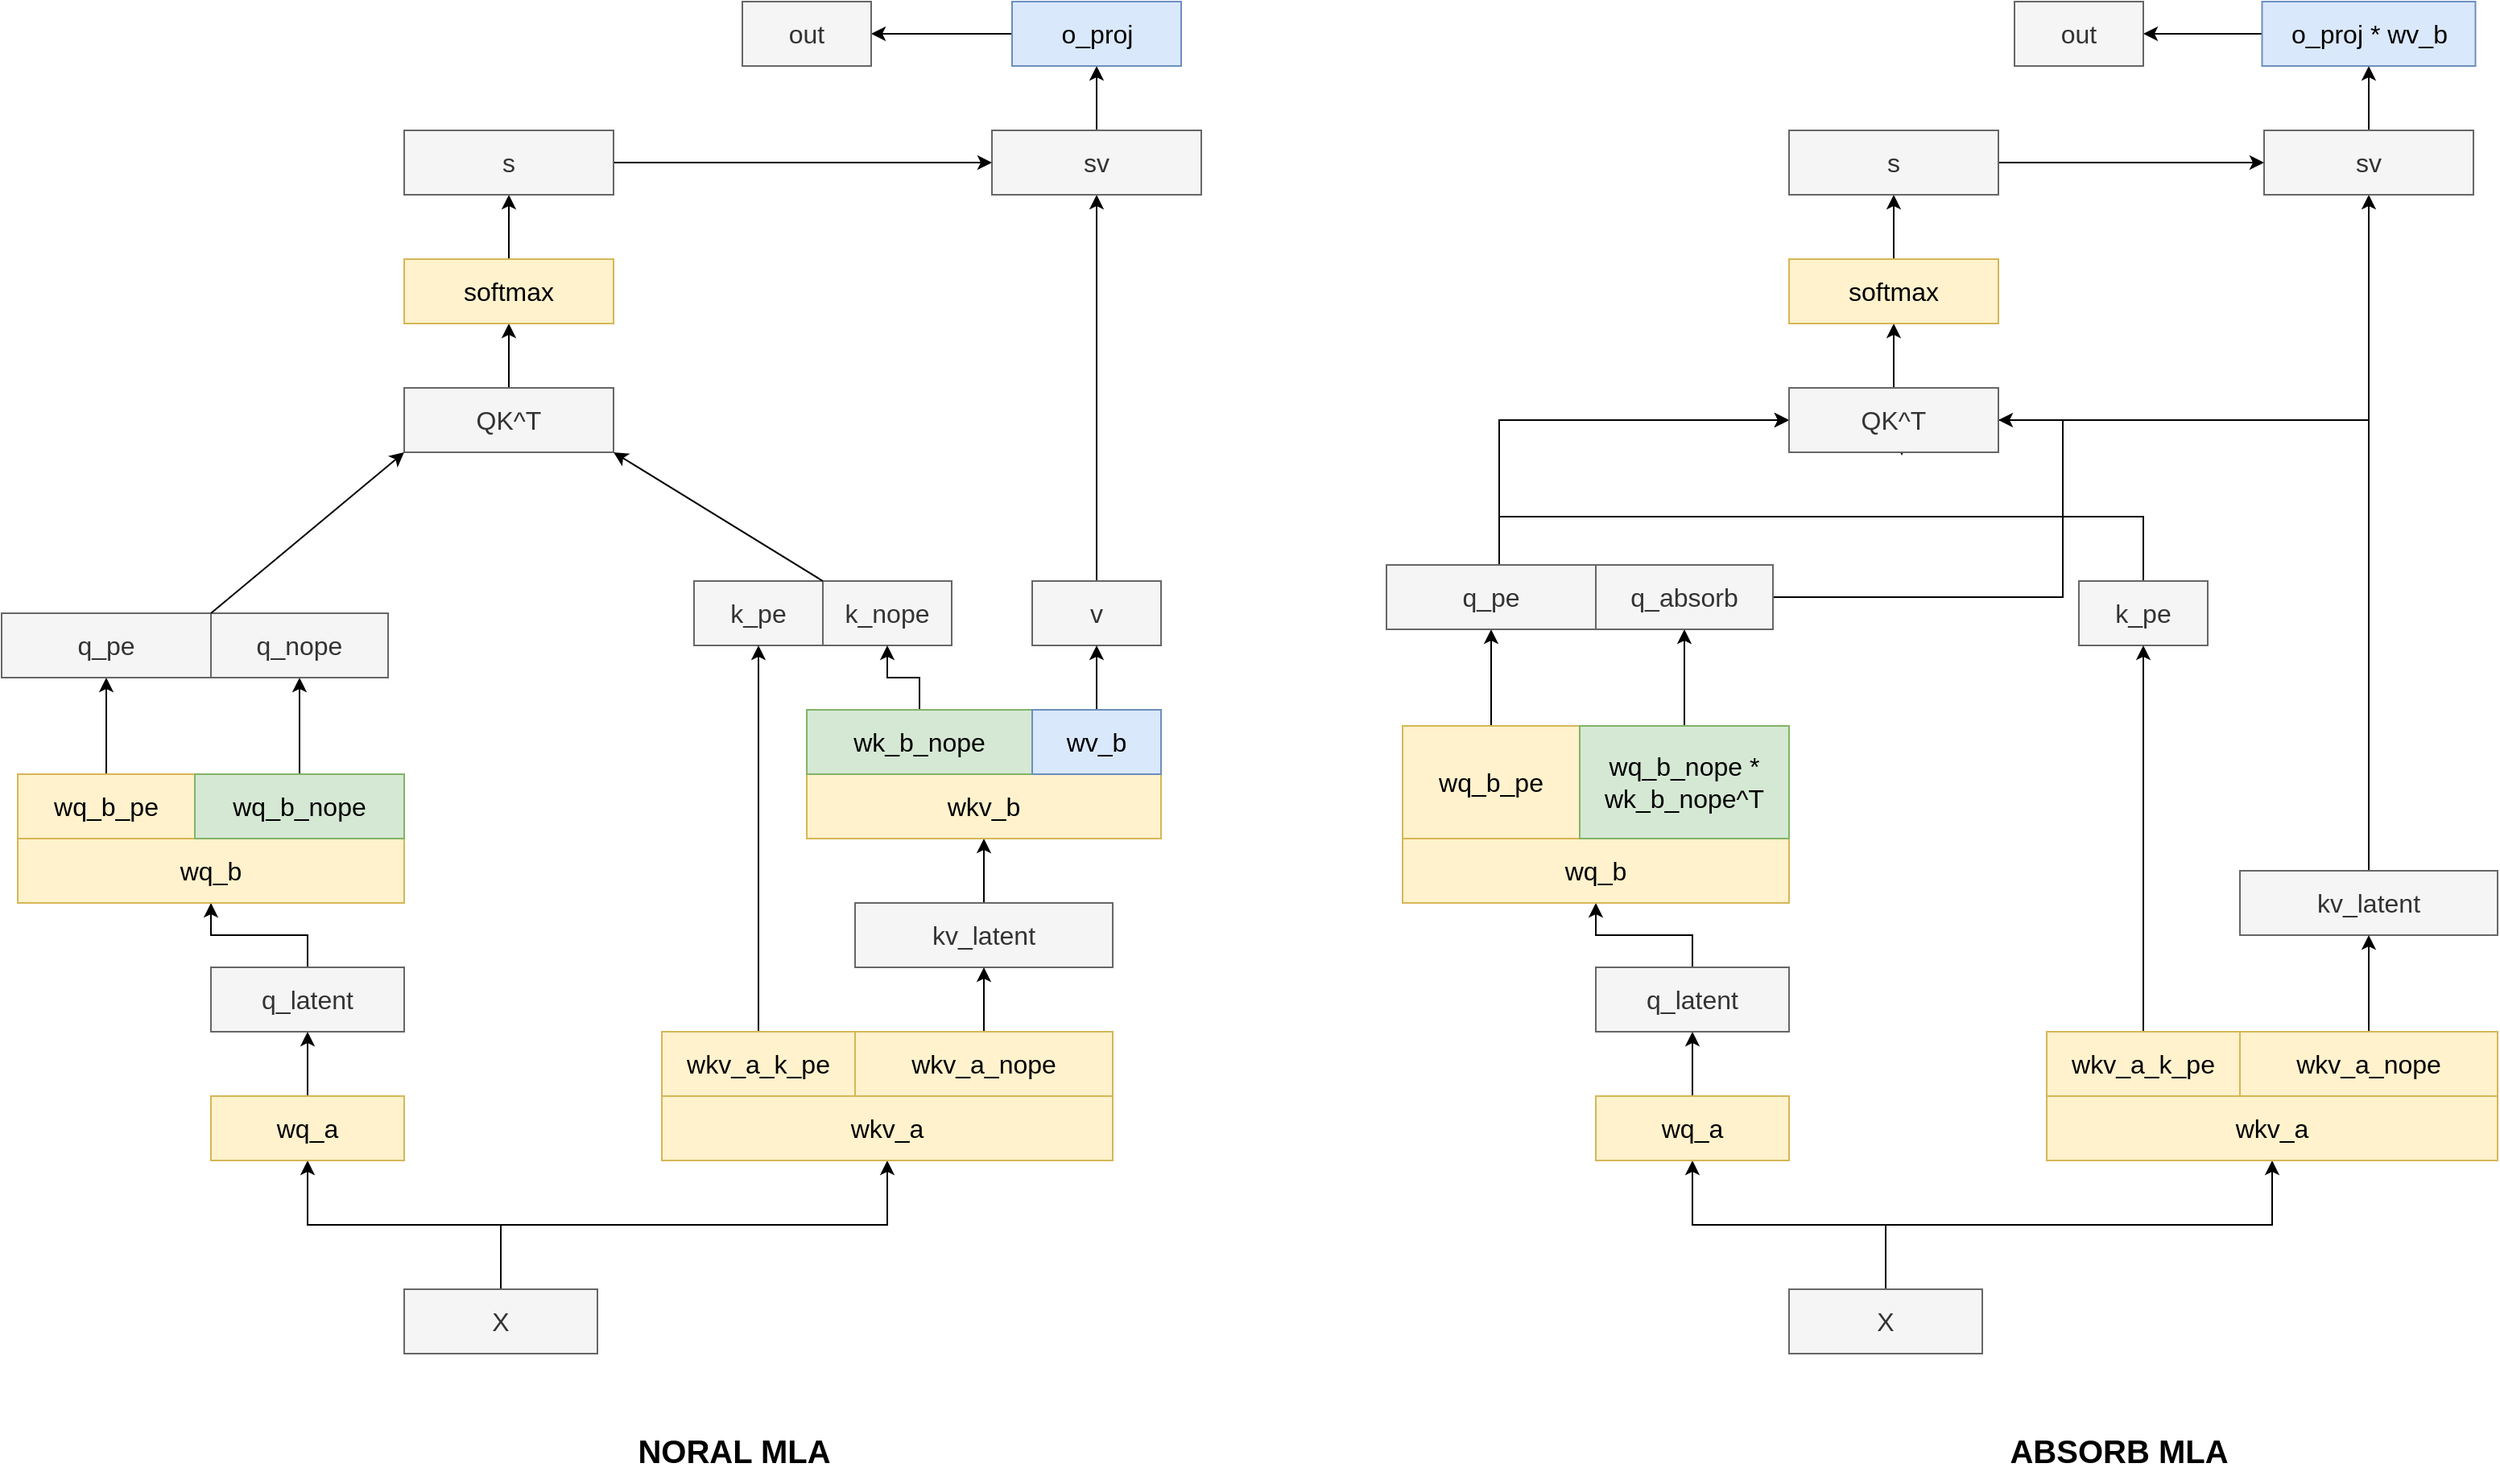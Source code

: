 <mxfile version="26.2.15">
  <diagram name="Page-1" id="0M7leFQxBiiZswC2yUTQ">
    <mxGraphModel dx="2015" dy="1885" grid="1" gridSize="10" guides="1" tooltips="1" connect="1" arrows="1" fold="1" page="1" pageScale="1" pageWidth="827" pageHeight="1169" math="0" shadow="0">
      <root>
        <mxCell id="0" />
        <mxCell id="1" parent="0" />
        <mxCell id="3JkxL0K7Ac9c0lKrh_Uw-20" style="edgeStyle=orthogonalEdgeStyle;rounded=0;orthogonalLoop=1;jettySize=auto;html=1;entryX=0.5;entryY=1;entryDx=0;entryDy=0;" edge="1" parent="1" source="3JkxL0K7Ac9c0lKrh_Uw-1" target="3JkxL0K7Ac9c0lKrh_Uw-2">
          <mxGeometry relative="1" as="geometry" />
        </mxCell>
        <mxCell id="3JkxL0K7Ac9c0lKrh_Uw-21" style="edgeStyle=orthogonalEdgeStyle;rounded=0;orthogonalLoop=1;jettySize=auto;html=1;entryX=0.5;entryY=1;entryDx=0;entryDy=0;" edge="1" parent="1" source="3JkxL0K7Ac9c0lKrh_Uw-1" target="3JkxL0K7Ac9c0lKrh_Uw-4">
          <mxGeometry relative="1" as="geometry">
            <Array as="points">
              <mxPoint x="260" y="600" />
              <mxPoint x="500" y="600" />
            </Array>
          </mxGeometry>
        </mxCell>
        <mxCell id="3JkxL0K7Ac9c0lKrh_Uw-1" value="&lt;font style=&quot;font-size: 16px;&quot;&gt;X&lt;/font&gt;" style="rounded=0;whiteSpace=wrap;html=1;fillColor=#f5f5f5;fontColor=#333333;strokeColor=#666666;" vertex="1" parent="1">
          <mxGeometry x="200" y="640" width="120" height="40" as="geometry" />
        </mxCell>
        <mxCell id="3JkxL0K7Ac9c0lKrh_Uw-19" style="edgeStyle=orthogonalEdgeStyle;rounded=0;orthogonalLoop=1;jettySize=auto;html=1;entryX=0.5;entryY=1;entryDx=0;entryDy=0;" edge="1" parent="1" source="3JkxL0K7Ac9c0lKrh_Uw-2" target="3JkxL0K7Ac9c0lKrh_Uw-3">
          <mxGeometry relative="1" as="geometry" />
        </mxCell>
        <mxCell id="3JkxL0K7Ac9c0lKrh_Uw-2" value="&lt;span style=&quot;font-size: 16px;&quot;&gt;wq_a&lt;/span&gt;" style="rounded=0;whiteSpace=wrap;html=1;fillColor=#fff2cc;strokeColor=#d6b656;" vertex="1" parent="1">
          <mxGeometry x="80" y="520" width="120" height="40" as="geometry" />
        </mxCell>
        <mxCell id="3JkxL0K7Ac9c0lKrh_Uw-18" style="edgeStyle=orthogonalEdgeStyle;rounded=0;orthogonalLoop=1;jettySize=auto;html=1;entryX=0.5;entryY=1;entryDx=0;entryDy=0;" edge="1" parent="1" source="3JkxL0K7Ac9c0lKrh_Uw-3" target="3JkxL0K7Ac9c0lKrh_Uw-10">
          <mxGeometry relative="1" as="geometry" />
        </mxCell>
        <mxCell id="3JkxL0K7Ac9c0lKrh_Uw-3" value="&lt;font style=&quot;font-size: 16px;&quot;&gt;q_latent&lt;/font&gt;" style="rounded=0;whiteSpace=wrap;html=1;fillColor=#f5f5f5;fontColor=#333333;strokeColor=#666666;" vertex="1" parent="1">
          <mxGeometry x="80" y="440" width="120" height="40" as="geometry" />
        </mxCell>
        <mxCell id="3JkxL0K7Ac9c0lKrh_Uw-4" value="&lt;span style=&quot;font-size: 16px;&quot;&gt;wkv_a&lt;/span&gt;" style="rounded=0;whiteSpace=wrap;html=1;fillColor=#fff2cc;strokeColor=#d6b656;" vertex="1" parent="1">
          <mxGeometry x="360" y="520" width="280" height="40" as="geometry" />
        </mxCell>
        <mxCell id="3JkxL0K7Ac9c0lKrh_Uw-7" value="&lt;font style=&quot;font-size: 16px;&quot;&gt;k_pe&lt;/font&gt;" style="rounded=0;whiteSpace=wrap;html=1;fillColor=#f5f5f5;fontColor=#333333;strokeColor=#666666;" vertex="1" parent="1">
          <mxGeometry x="380" y="200" width="80" height="40" as="geometry" />
        </mxCell>
        <mxCell id="3JkxL0K7Ac9c0lKrh_Uw-27" style="edgeStyle=orthogonalEdgeStyle;rounded=0;orthogonalLoop=1;jettySize=auto;html=1;entryX=0.5;entryY=1;entryDx=0;entryDy=0;" edge="1" parent="1" source="3JkxL0K7Ac9c0lKrh_Uw-8" target="3JkxL0K7Ac9c0lKrh_Uw-26">
          <mxGeometry relative="1" as="geometry" />
        </mxCell>
        <mxCell id="3JkxL0K7Ac9c0lKrh_Uw-8" value="&lt;font style=&quot;font-size: 16px;&quot;&gt;kv_latent&lt;/font&gt;" style="rounded=0;whiteSpace=wrap;html=1;fillColor=#f5f5f5;fontColor=#333333;strokeColor=#666666;" vertex="1" parent="1">
          <mxGeometry x="480" y="400" width="160" height="40" as="geometry" />
        </mxCell>
        <mxCell id="3JkxL0K7Ac9c0lKrh_Uw-10" value="&lt;span style=&quot;font-size: 16px;&quot;&gt;wq_b&lt;/span&gt;" style="rounded=0;whiteSpace=wrap;html=1;fillColor=#fff2cc;strokeColor=#d6b656;" vertex="1" parent="1">
          <mxGeometry x="-40" y="360" width="240" height="40" as="geometry" />
        </mxCell>
        <mxCell id="3JkxL0K7Ac9c0lKrh_Uw-17" style="edgeStyle=orthogonalEdgeStyle;rounded=0;orthogonalLoop=1;jettySize=auto;html=1;entryX=0.5;entryY=1;entryDx=0;entryDy=0;" edge="1" parent="1" source="3JkxL0K7Ac9c0lKrh_Uw-12" target="3JkxL0K7Ac9c0lKrh_Uw-14">
          <mxGeometry relative="1" as="geometry" />
        </mxCell>
        <mxCell id="3JkxL0K7Ac9c0lKrh_Uw-12" value="&lt;span style=&quot;font-size: 16px;&quot;&gt;wq_b_pe&lt;/span&gt;" style="rounded=0;whiteSpace=wrap;html=1;fillColor=#fff2cc;strokeColor=#d6b656;" vertex="1" parent="1">
          <mxGeometry x="-40" y="320" width="110" height="40" as="geometry" />
        </mxCell>
        <mxCell id="3JkxL0K7Ac9c0lKrh_Uw-16" style="edgeStyle=orthogonalEdgeStyle;rounded=0;orthogonalLoop=1;jettySize=auto;html=1;entryX=0.5;entryY=1;entryDx=0;entryDy=0;" edge="1" parent="1" source="3JkxL0K7Ac9c0lKrh_Uw-13" target="3JkxL0K7Ac9c0lKrh_Uw-15">
          <mxGeometry relative="1" as="geometry" />
        </mxCell>
        <mxCell id="3JkxL0K7Ac9c0lKrh_Uw-13" value="&lt;span style=&quot;font-size: 16px;&quot;&gt;wq_b_nope&lt;/span&gt;" style="rounded=0;whiteSpace=wrap;html=1;fillColor=#d5e8d4;strokeColor=#82b366;" vertex="1" parent="1">
          <mxGeometry x="70" y="320" width="130" height="40" as="geometry" />
        </mxCell>
        <mxCell id="3JkxL0K7Ac9c0lKrh_Uw-14" value="&lt;font style=&quot;font-size: 16px;&quot;&gt;q_pe&lt;/font&gt;" style="rounded=0;whiteSpace=wrap;html=1;fillColor=#f5f5f5;fontColor=#333333;strokeColor=#666666;" vertex="1" parent="1">
          <mxGeometry x="-50" y="220" width="130" height="40" as="geometry" />
        </mxCell>
        <mxCell id="3JkxL0K7Ac9c0lKrh_Uw-15" value="&lt;font style=&quot;font-size: 16px;&quot;&gt;q_nope&lt;/font&gt;" style="rounded=0;whiteSpace=wrap;html=1;fillColor=#f5f5f5;fontColor=#333333;strokeColor=#666666;" vertex="1" parent="1">
          <mxGeometry x="80" y="220" width="110" height="40" as="geometry" />
        </mxCell>
        <mxCell id="3JkxL0K7Ac9c0lKrh_Uw-24" style="edgeStyle=orthogonalEdgeStyle;rounded=0;orthogonalLoop=1;jettySize=auto;html=1;entryX=0.5;entryY=1;entryDx=0;entryDy=0;" edge="1" parent="1" source="3JkxL0K7Ac9c0lKrh_Uw-22" target="3JkxL0K7Ac9c0lKrh_Uw-7">
          <mxGeometry relative="1" as="geometry" />
        </mxCell>
        <mxCell id="3JkxL0K7Ac9c0lKrh_Uw-22" value="&lt;span style=&quot;font-size: 16px;&quot;&gt;wkv_a_k_pe&lt;/span&gt;" style="rounded=0;whiteSpace=wrap;html=1;fillColor=#fff2cc;strokeColor=#d6b656;" vertex="1" parent="1">
          <mxGeometry x="360" y="480" width="120" height="40" as="geometry" />
        </mxCell>
        <mxCell id="3JkxL0K7Ac9c0lKrh_Uw-25" style="edgeStyle=orthogonalEdgeStyle;rounded=0;orthogonalLoop=1;jettySize=auto;html=1;entryX=0.5;entryY=1;entryDx=0;entryDy=0;" edge="1" parent="1" source="3JkxL0K7Ac9c0lKrh_Uw-23" target="3JkxL0K7Ac9c0lKrh_Uw-8">
          <mxGeometry relative="1" as="geometry" />
        </mxCell>
        <mxCell id="3JkxL0K7Ac9c0lKrh_Uw-23" value="&lt;span style=&quot;font-size: 16px;&quot;&gt;wkv_a_nope&lt;/span&gt;" style="rounded=0;whiteSpace=wrap;html=1;fillColor=#fff2cc;strokeColor=#d6b656;" vertex="1" parent="1">
          <mxGeometry x="480" y="480" width="160" height="40" as="geometry" />
        </mxCell>
        <mxCell id="3JkxL0K7Ac9c0lKrh_Uw-26" value="&lt;span style=&quot;font-size: 16px;&quot;&gt;wkv_b&lt;/span&gt;" style="rounded=0;whiteSpace=wrap;html=1;fillColor=#fff2cc;strokeColor=#d6b656;" vertex="1" parent="1">
          <mxGeometry x="450" y="320" width="220" height="40" as="geometry" />
        </mxCell>
        <mxCell id="3JkxL0K7Ac9c0lKrh_Uw-28" value="&lt;font style=&quot;font-size: 16px;&quot;&gt;k_nope&lt;/font&gt;" style="rounded=0;whiteSpace=wrap;html=1;fillColor=#f5f5f5;fontColor=#333333;strokeColor=#666666;" vertex="1" parent="1">
          <mxGeometry x="460" y="200" width="80" height="40" as="geometry" />
        </mxCell>
        <mxCell id="3JkxL0K7Ac9c0lKrh_Uw-45" style="edgeStyle=orthogonalEdgeStyle;rounded=0;orthogonalLoop=1;jettySize=auto;html=1;entryX=0.5;entryY=1;entryDx=0;entryDy=0;" edge="1" parent="1" source="3JkxL0K7Ac9c0lKrh_Uw-29" target="3JkxL0K7Ac9c0lKrh_Uw-42">
          <mxGeometry relative="1" as="geometry" />
        </mxCell>
        <mxCell id="3JkxL0K7Ac9c0lKrh_Uw-29" value="&lt;font style=&quot;font-size: 16px;&quot;&gt;v&lt;/font&gt;" style="rounded=0;whiteSpace=wrap;html=1;fillColor=#f5f5f5;fontColor=#333333;strokeColor=#666666;" vertex="1" parent="1">
          <mxGeometry x="590" y="200" width="80" height="40" as="geometry" />
        </mxCell>
        <mxCell id="3JkxL0K7Ac9c0lKrh_Uw-46" style="edgeStyle=orthogonalEdgeStyle;rounded=0;orthogonalLoop=1;jettySize=auto;html=1;entryX=0.5;entryY=1;entryDx=0;entryDy=0;" edge="1" parent="1" source="3JkxL0K7Ac9c0lKrh_Uw-31" target="3JkxL0K7Ac9c0lKrh_Uw-40">
          <mxGeometry relative="1" as="geometry" />
        </mxCell>
        <mxCell id="3JkxL0K7Ac9c0lKrh_Uw-31" value="&lt;font style=&quot;font-size: 16px;&quot;&gt;QK^T&lt;/font&gt;" style="rounded=0;whiteSpace=wrap;html=1;fillColor=#f5f5f5;fontColor=#333333;strokeColor=#666666;" vertex="1" parent="1">
          <mxGeometry x="200" y="80" width="130" height="40" as="geometry" />
        </mxCell>
        <mxCell id="3JkxL0K7Ac9c0lKrh_Uw-37" style="edgeStyle=orthogonalEdgeStyle;rounded=0;orthogonalLoop=1;jettySize=auto;html=1;entryX=0.5;entryY=1;entryDx=0;entryDy=0;" edge="1" parent="1" source="3JkxL0K7Ac9c0lKrh_Uw-33" target="3JkxL0K7Ac9c0lKrh_Uw-28">
          <mxGeometry relative="1" as="geometry" />
        </mxCell>
        <mxCell id="3JkxL0K7Ac9c0lKrh_Uw-33" value="&lt;span style=&quot;font-size: 16px;&quot;&gt;wk_b_nope&lt;/span&gt;" style="rounded=0;whiteSpace=wrap;html=1;fillColor=#d5e8d4;strokeColor=#82b366;" vertex="1" parent="1">
          <mxGeometry x="450" y="280" width="140" height="40" as="geometry" />
        </mxCell>
        <mxCell id="3JkxL0K7Ac9c0lKrh_Uw-36" style="edgeStyle=orthogonalEdgeStyle;rounded=0;orthogonalLoop=1;jettySize=auto;html=1;entryX=0.5;entryY=1;entryDx=0;entryDy=0;" edge="1" parent="1" source="3JkxL0K7Ac9c0lKrh_Uw-34" target="3JkxL0K7Ac9c0lKrh_Uw-29">
          <mxGeometry relative="1" as="geometry" />
        </mxCell>
        <mxCell id="3JkxL0K7Ac9c0lKrh_Uw-34" value="&lt;span style=&quot;font-size: 16px;&quot;&gt;wv_b&lt;/span&gt;" style="rounded=0;whiteSpace=wrap;html=1;fillColor=#dae8fc;strokeColor=#6c8ebf;" vertex="1" parent="1">
          <mxGeometry x="590" y="280" width="80" height="40" as="geometry" />
        </mxCell>
        <mxCell id="3JkxL0K7Ac9c0lKrh_Uw-38" value="" style="endArrow=classic;html=1;rounded=0;entryX=0;entryY=1;entryDx=0;entryDy=0;" edge="1" parent="1" target="3JkxL0K7Ac9c0lKrh_Uw-31">
          <mxGeometry width="50" height="50" relative="1" as="geometry">
            <mxPoint x="80" y="220" as="sourcePoint" />
            <mxPoint x="130" y="170" as="targetPoint" />
          </mxGeometry>
        </mxCell>
        <mxCell id="3JkxL0K7Ac9c0lKrh_Uw-39" value="" style="endArrow=classic;html=1;rounded=0;entryX=1;entryY=1;entryDx=0;entryDy=0;exitX=0;exitY=0;exitDx=0;exitDy=0;" edge="1" parent="1" source="3JkxL0K7Ac9c0lKrh_Uw-28" target="3JkxL0K7Ac9c0lKrh_Uw-31">
          <mxGeometry width="50" height="50" relative="1" as="geometry">
            <mxPoint x="90" y="230" as="sourcePoint" />
            <mxPoint x="275" y="130" as="targetPoint" />
          </mxGeometry>
        </mxCell>
        <mxCell id="3JkxL0K7Ac9c0lKrh_Uw-43" style="edgeStyle=orthogonalEdgeStyle;rounded=0;orthogonalLoop=1;jettySize=auto;html=1;entryX=0.5;entryY=1;entryDx=0;entryDy=0;" edge="1" parent="1" source="3JkxL0K7Ac9c0lKrh_Uw-40" target="3JkxL0K7Ac9c0lKrh_Uw-41">
          <mxGeometry relative="1" as="geometry" />
        </mxCell>
        <mxCell id="3JkxL0K7Ac9c0lKrh_Uw-40" value="&lt;span style=&quot;font-size: 16px;&quot;&gt;softmax&lt;/span&gt;" style="rounded=0;whiteSpace=wrap;html=1;fillColor=#fff2cc;strokeColor=#d6b656;" vertex="1" parent="1">
          <mxGeometry x="200" width="130" height="40" as="geometry" />
        </mxCell>
        <mxCell id="3JkxL0K7Ac9c0lKrh_Uw-44" style="edgeStyle=orthogonalEdgeStyle;rounded=0;orthogonalLoop=1;jettySize=auto;html=1;entryX=0;entryY=0.5;entryDx=0;entryDy=0;" edge="1" parent="1" source="3JkxL0K7Ac9c0lKrh_Uw-41" target="3JkxL0K7Ac9c0lKrh_Uw-42">
          <mxGeometry relative="1" as="geometry" />
        </mxCell>
        <mxCell id="3JkxL0K7Ac9c0lKrh_Uw-41" value="&lt;font style=&quot;font-size: 16px;&quot;&gt;s&lt;/font&gt;" style="rounded=0;whiteSpace=wrap;html=1;fillColor=#f5f5f5;fontColor=#333333;strokeColor=#666666;" vertex="1" parent="1">
          <mxGeometry x="200" y="-80" width="130" height="40" as="geometry" />
        </mxCell>
        <mxCell id="3JkxL0K7Ac9c0lKrh_Uw-48" style="edgeStyle=orthogonalEdgeStyle;rounded=0;orthogonalLoop=1;jettySize=auto;html=1;entryX=0.5;entryY=1;entryDx=0;entryDy=0;" edge="1" parent="1" source="3JkxL0K7Ac9c0lKrh_Uw-42" target="3JkxL0K7Ac9c0lKrh_Uw-47">
          <mxGeometry relative="1" as="geometry" />
        </mxCell>
        <mxCell id="3JkxL0K7Ac9c0lKrh_Uw-42" value="&lt;font style=&quot;font-size: 16px;&quot;&gt;sv&lt;/font&gt;" style="rounded=0;whiteSpace=wrap;html=1;fillColor=#f5f5f5;fontColor=#333333;strokeColor=#666666;" vertex="1" parent="1">
          <mxGeometry x="565" y="-80" width="130" height="40" as="geometry" />
        </mxCell>
        <mxCell id="3JkxL0K7Ac9c0lKrh_Uw-49" style="edgeStyle=orthogonalEdgeStyle;rounded=0;orthogonalLoop=1;jettySize=auto;html=1;" edge="1" parent="1" source="3JkxL0K7Ac9c0lKrh_Uw-47">
          <mxGeometry relative="1" as="geometry">
            <mxPoint x="490" y="-140" as="targetPoint" />
          </mxGeometry>
        </mxCell>
        <mxCell id="3JkxL0K7Ac9c0lKrh_Uw-47" value="&lt;span style=&quot;font-size: 16px;&quot;&gt;o_proj&lt;/span&gt;" style="rounded=0;whiteSpace=wrap;html=1;fillColor=#dae8fc;strokeColor=#6c8ebf;" vertex="1" parent="1">
          <mxGeometry x="577.5" y="-160" width="105" height="40" as="geometry" />
        </mxCell>
        <mxCell id="3JkxL0K7Ac9c0lKrh_Uw-50" value="&lt;font style=&quot;font-size: 16px;&quot;&gt;out&lt;/font&gt;" style="rounded=0;whiteSpace=wrap;html=1;fillColor=#f5f5f5;fontColor=#333333;strokeColor=#666666;" vertex="1" parent="1">
          <mxGeometry x="410" y="-160" width="80" height="40" as="geometry" />
        </mxCell>
        <mxCell id="3JkxL0K7Ac9c0lKrh_Uw-51" value="&lt;font style=&quot;font-size: 20px;&quot;&gt;&lt;b&gt;NORAL MLA&lt;/b&gt;&lt;/font&gt;" style="text;html=1;align=center;verticalAlign=middle;whiteSpace=wrap;rounded=0;" vertex="1" parent="1">
          <mxGeometry x="320" y="720" width="170" height="40" as="geometry" />
        </mxCell>
        <mxCell id="3JkxL0K7Ac9c0lKrh_Uw-52" style="edgeStyle=orthogonalEdgeStyle;rounded=0;orthogonalLoop=1;jettySize=auto;html=1;entryX=0.5;entryY=1;entryDx=0;entryDy=0;" edge="1" parent="1" source="3JkxL0K7Ac9c0lKrh_Uw-54" target="3JkxL0K7Ac9c0lKrh_Uw-56">
          <mxGeometry relative="1" as="geometry" />
        </mxCell>
        <mxCell id="3JkxL0K7Ac9c0lKrh_Uw-53" style="edgeStyle=orthogonalEdgeStyle;rounded=0;orthogonalLoop=1;jettySize=auto;html=1;entryX=0.5;entryY=1;entryDx=0;entryDy=0;" edge="1" parent="1" source="3JkxL0K7Ac9c0lKrh_Uw-54" target="3JkxL0K7Ac9c0lKrh_Uw-59">
          <mxGeometry relative="1" as="geometry">
            <Array as="points">
              <mxPoint x="1120" y="600" />
              <mxPoint x="1360" y="600" />
            </Array>
          </mxGeometry>
        </mxCell>
        <mxCell id="3JkxL0K7Ac9c0lKrh_Uw-54" value="&lt;font style=&quot;font-size: 16px;&quot;&gt;X&lt;/font&gt;" style="rounded=0;whiteSpace=wrap;html=1;fillColor=#f5f5f5;fontColor=#333333;strokeColor=#666666;" vertex="1" parent="1">
          <mxGeometry x="1060" y="640" width="120" height="40" as="geometry" />
        </mxCell>
        <mxCell id="3JkxL0K7Ac9c0lKrh_Uw-55" style="edgeStyle=orthogonalEdgeStyle;rounded=0;orthogonalLoop=1;jettySize=auto;html=1;entryX=0.5;entryY=1;entryDx=0;entryDy=0;" edge="1" parent="1" source="3JkxL0K7Ac9c0lKrh_Uw-56" target="3JkxL0K7Ac9c0lKrh_Uw-58">
          <mxGeometry relative="1" as="geometry" />
        </mxCell>
        <mxCell id="3JkxL0K7Ac9c0lKrh_Uw-56" value="&lt;span style=&quot;font-size: 16px;&quot;&gt;wq_a&lt;/span&gt;" style="rounded=0;whiteSpace=wrap;html=1;fillColor=#fff2cc;strokeColor=#d6b656;" vertex="1" parent="1">
          <mxGeometry x="940" y="520" width="120" height="40" as="geometry" />
        </mxCell>
        <mxCell id="3JkxL0K7Ac9c0lKrh_Uw-57" style="edgeStyle=orthogonalEdgeStyle;rounded=0;orthogonalLoop=1;jettySize=auto;html=1;entryX=0.5;entryY=1;entryDx=0;entryDy=0;" edge="1" parent="1" source="3JkxL0K7Ac9c0lKrh_Uw-58" target="3JkxL0K7Ac9c0lKrh_Uw-63">
          <mxGeometry relative="1" as="geometry" />
        </mxCell>
        <mxCell id="3JkxL0K7Ac9c0lKrh_Uw-58" value="&lt;font style=&quot;font-size: 16px;&quot;&gt;q_latent&lt;/font&gt;" style="rounded=0;whiteSpace=wrap;html=1;fillColor=#f5f5f5;fontColor=#333333;strokeColor=#666666;" vertex="1" parent="1">
          <mxGeometry x="940" y="440" width="120" height="40" as="geometry" />
        </mxCell>
        <mxCell id="3JkxL0K7Ac9c0lKrh_Uw-59" value="&lt;span style=&quot;font-size: 16px;&quot;&gt;wkv_a&lt;/span&gt;" style="rounded=0;whiteSpace=wrap;html=1;fillColor=#fff2cc;strokeColor=#d6b656;" vertex="1" parent="1">
          <mxGeometry x="1220" y="520" width="280" height="40" as="geometry" />
        </mxCell>
        <mxCell id="3JkxL0K7Ac9c0lKrh_Uw-100" style="edgeStyle=orthogonalEdgeStyle;rounded=0;orthogonalLoop=1;jettySize=auto;html=1;entryX=0;entryY=0.5;entryDx=0;entryDy=0;" edge="1" parent="1" source="3JkxL0K7Ac9c0lKrh_Uw-60" target="3JkxL0K7Ac9c0lKrh_Uw-79">
          <mxGeometry relative="1" as="geometry">
            <Array as="points">
              <mxPoint x="1280" y="160" />
              <mxPoint x="880" y="160" />
              <mxPoint x="880" y="100" />
            </Array>
          </mxGeometry>
        </mxCell>
        <mxCell id="3JkxL0K7Ac9c0lKrh_Uw-60" value="&lt;font style=&quot;font-size: 16px;&quot;&gt;k_pe&lt;/font&gt;" style="rounded=0;whiteSpace=wrap;html=1;fillColor=#f5f5f5;fontColor=#333333;strokeColor=#666666;" vertex="1" parent="1">
          <mxGeometry x="1240" y="200" width="80" height="40" as="geometry" />
        </mxCell>
        <mxCell id="3JkxL0K7Ac9c0lKrh_Uw-101" style="edgeStyle=orthogonalEdgeStyle;rounded=0;orthogonalLoop=1;jettySize=auto;html=1;entryX=0.5;entryY=1;entryDx=0;entryDy=0;" edge="1" parent="1" source="3JkxL0K7Ac9c0lKrh_Uw-62" target="3JkxL0K7Ac9c0lKrh_Uw-91">
          <mxGeometry relative="1" as="geometry" />
        </mxCell>
        <mxCell id="3JkxL0K7Ac9c0lKrh_Uw-103" style="edgeStyle=orthogonalEdgeStyle;rounded=0;orthogonalLoop=1;jettySize=auto;html=1;" edge="1" parent="1" source="3JkxL0K7Ac9c0lKrh_Uw-62">
          <mxGeometry relative="1" as="geometry">
            <mxPoint x="1130" y="122" as="targetPoint" />
            <Array as="points">
              <mxPoint x="1420" y="100" />
              <mxPoint x="1130" y="100" />
            </Array>
          </mxGeometry>
        </mxCell>
        <mxCell id="3JkxL0K7Ac9c0lKrh_Uw-62" value="&lt;font style=&quot;font-size: 16px;&quot;&gt;kv_latent&lt;/font&gt;" style="rounded=0;whiteSpace=wrap;html=1;fillColor=#f5f5f5;fontColor=#333333;strokeColor=#666666;" vertex="1" parent="1">
          <mxGeometry x="1340" y="380" width="160" height="40" as="geometry" />
        </mxCell>
        <mxCell id="3JkxL0K7Ac9c0lKrh_Uw-63" value="&lt;span style=&quot;font-size: 16px;&quot;&gt;wq_b&lt;/span&gt;" style="rounded=0;whiteSpace=wrap;html=1;fillColor=#fff2cc;strokeColor=#d6b656;" vertex="1" parent="1">
          <mxGeometry x="820" y="360" width="240" height="40" as="geometry" />
        </mxCell>
        <mxCell id="3JkxL0K7Ac9c0lKrh_Uw-64" style="edgeStyle=orthogonalEdgeStyle;rounded=0;orthogonalLoop=1;jettySize=auto;html=1;entryX=0.5;entryY=1;entryDx=0;entryDy=0;" edge="1" parent="1" source="3JkxL0K7Ac9c0lKrh_Uw-65" target="3JkxL0K7Ac9c0lKrh_Uw-68">
          <mxGeometry relative="1" as="geometry" />
        </mxCell>
        <mxCell id="3JkxL0K7Ac9c0lKrh_Uw-65" value="&lt;span style=&quot;font-size: 16px;&quot;&gt;wq_b_pe&lt;/span&gt;" style="rounded=0;whiteSpace=wrap;html=1;fillColor=#fff2cc;strokeColor=#d6b656;" vertex="1" parent="1">
          <mxGeometry x="820" y="290" width="110" height="70" as="geometry" />
        </mxCell>
        <mxCell id="3JkxL0K7Ac9c0lKrh_Uw-66" style="edgeStyle=orthogonalEdgeStyle;rounded=0;orthogonalLoop=1;jettySize=auto;html=1;entryX=0.5;entryY=1;entryDx=0;entryDy=0;" edge="1" parent="1" source="3JkxL0K7Ac9c0lKrh_Uw-67" target="3JkxL0K7Ac9c0lKrh_Uw-69">
          <mxGeometry relative="1" as="geometry" />
        </mxCell>
        <mxCell id="3JkxL0K7Ac9c0lKrh_Uw-67" value="&lt;span style=&quot;font-size: 16px;&quot;&gt;wq_b_nope *&lt;/span&gt;&lt;div&gt;&lt;span style=&quot;font-size: 16px;&quot;&gt;wk_b_nope^T&lt;/span&gt;&lt;/div&gt;" style="rounded=0;whiteSpace=wrap;html=1;fillColor=#d5e8d4;strokeColor=#82b366;" vertex="1" parent="1">
          <mxGeometry x="930" y="290" width="130" height="70" as="geometry" />
        </mxCell>
        <mxCell id="3JkxL0K7Ac9c0lKrh_Uw-99" style="edgeStyle=orthogonalEdgeStyle;rounded=0;orthogonalLoop=1;jettySize=auto;html=1;entryX=0;entryY=0.5;entryDx=0;entryDy=0;" edge="1" parent="1" source="3JkxL0K7Ac9c0lKrh_Uw-68" target="3JkxL0K7Ac9c0lKrh_Uw-79">
          <mxGeometry relative="1" as="geometry">
            <Array as="points">
              <mxPoint x="880" y="100" />
            </Array>
          </mxGeometry>
        </mxCell>
        <mxCell id="3JkxL0K7Ac9c0lKrh_Uw-68" value="&lt;font style=&quot;font-size: 16px;&quot;&gt;q_pe&lt;/font&gt;" style="rounded=0;whiteSpace=wrap;html=1;fillColor=#f5f5f5;fontColor=#333333;strokeColor=#666666;" vertex="1" parent="1">
          <mxGeometry x="810" y="190" width="130" height="40" as="geometry" />
        </mxCell>
        <mxCell id="3JkxL0K7Ac9c0lKrh_Uw-102" style="edgeStyle=orthogonalEdgeStyle;rounded=0;orthogonalLoop=1;jettySize=auto;html=1;entryX=1;entryY=0.5;entryDx=0;entryDy=0;" edge="1" parent="1" source="3JkxL0K7Ac9c0lKrh_Uw-69" target="3JkxL0K7Ac9c0lKrh_Uw-79">
          <mxGeometry relative="1" as="geometry">
            <Array as="points">
              <mxPoint x="1230" y="210" />
              <mxPoint x="1230" y="100" />
            </Array>
          </mxGeometry>
        </mxCell>
        <mxCell id="3JkxL0K7Ac9c0lKrh_Uw-69" value="&lt;font style=&quot;font-size: 16px;&quot;&gt;q_absorb&lt;/font&gt;" style="rounded=0;whiteSpace=wrap;html=1;fillColor=#f5f5f5;fontColor=#333333;strokeColor=#666666;" vertex="1" parent="1">
          <mxGeometry x="940" y="190" width="110" height="40" as="geometry" />
        </mxCell>
        <mxCell id="3JkxL0K7Ac9c0lKrh_Uw-70" style="edgeStyle=orthogonalEdgeStyle;rounded=0;orthogonalLoop=1;jettySize=auto;html=1;entryX=0.5;entryY=1;entryDx=0;entryDy=0;" edge="1" parent="1" source="3JkxL0K7Ac9c0lKrh_Uw-71" target="3JkxL0K7Ac9c0lKrh_Uw-60">
          <mxGeometry relative="1" as="geometry" />
        </mxCell>
        <mxCell id="3JkxL0K7Ac9c0lKrh_Uw-71" value="&lt;span style=&quot;font-size: 16px;&quot;&gt;wkv_a_k_pe&lt;/span&gt;" style="rounded=0;whiteSpace=wrap;html=1;fillColor=#fff2cc;strokeColor=#d6b656;" vertex="1" parent="1">
          <mxGeometry x="1220" y="480" width="120" height="40" as="geometry" />
        </mxCell>
        <mxCell id="3JkxL0K7Ac9c0lKrh_Uw-72" style="edgeStyle=orthogonalEdgeStyle;rounded=0;orthogonalLoop=1;jettySize=auto;html=1;entryX=0.5;entryY=1;entryDx=0;entryDy=0;" edge="1" parent="1" source="3JkxL0K7Ac9c0lKrh_Uw-73" target="3JkxL0K7Ac9c0lKrh_Uw-62">
          <mxGeometry relative="1" as="geometry" />
        </mxCell>
        <mxCell id="3JkxL0K7Ac9c0lKrh_Uw-73" value="&lt;span style=&quot;font-size: 16px;&quot;&gt;wkv_a_nope&lt;/span&gt;" style="rounded=0;whiteSpace=wrap;html=1;fillColor=#fff2cc;strokeColor=#d6b656;" vertex="1" parent="1">
          <mxGeometry x="1340" y="480" width="160" height="40" as="geometry" />
        </mxCell>
        <mxCell id="3JkxL0K7Ac9c0lKrh_Uw-78" style="edgeStyle=orthogonalEdgeStyle;rounded=0;orthogonalLoop=1;jettySize=auto;html=1;entryX=0.5;entryY=1;entryDx=0;entryDy=0;" edge="1" parent="1" source="3JkxL0K7Ac9c0lKrh_Uw-79" target="3JkxL0K7Ac9c0lKrh_Uw-87">
          <mxGeometry relative="1" as="geometry" />
        </mxCell>
        <mxCell id="3JkxL0K7Ac9c0lKrh_Uw-79" value="&lt;font style=&quot;font-size: 16px;&quot;&gt;QK^T&lt;/font&gt;" style="rounded=0;whiteSpace=wrap;html=1;fillColor=#f5f5f5;fontColor=#333333;strokeColor=#666666;" vertex="1" parent="1">
          <mxGeometry x="1060" y="80" width="130" height="40" as="geometry" />
        </mxCell>
        <mxCell id="3JkxL0K7Ac9c0lKrh_Uw-86" style="edgeStyle=orthogonalEdgeStyle;rounded=0;orthogonalLoop=1;jettySize=auto;html=1;entryX=0.5;entryY=1;entryDx=0;entryDy=0;" edge="1" parent="1" source="3JkxL0K7Ac9c0lKrh_Uw-87" target="3JkxL0K7Ac9c0lKrh_Uw-89">
          <mxGeometry relative="1" as="geometry" />
        </mxCell>
        <mxCell id="3JkxL0K7Ac9c0lKrh_Uw-87" value="&lt;span style=&quot;font-size: 16px;&quot;&gt;softmax&lt;/span&gt;" style="rounded=0;whiteSpace=wrap;html=1;fillColor=#fff2cc;strokeColor=#d6b656;" vertex="1" parent="1">
          <mxGeometry x="1060" width="130" height="40" as="geometry" />
        </mxCell>
        <mxCell id="3JkxL0K7Ac9c0lKrh_Uw-88" style="edgeStyle=orthogonalEdgeStyle;rounded=0;orthogonalLoop=1;jettySize=auto;html=1;entryX=0;entryY=0.5;entryDx=0;entryDy=0;" edge="1" parent="1" source="3JkxL0K7Ac9c0lKrh_Uw-89" target="3JkxL0K7Ac9c0lKrh_Uw-91">
          <mxGeometry relative="1" as="geometry" />
        </mxCell>
        <mxCell id="3JkxL0K7Ac9c0lKrh_Uw-89" value="&lt;font style=&quot;font-size: 16px;&quot;&gt;s&lt;/font&gt;" style="rounded=0;whiteSpace=wrap;html=1;fillColor=#f5f5f5;fontColor=#333333;strokeColor=#666666;" vertex="1" parent="1">
          <mxGeometry x="1060" y="-80" width="130" height="40" as="geometry" />
        </mxCell>
        <mxCell id="3JkxL0K7Ac9c0lKrh_Uw-90" style="edgeStyle=orthogonalEdgeStyle;rounded=0;orthogonalLoop=1;jettySize=auto;html=1;entryX=0.5;entryY=1;entryDx=0;entryDy=0;" edge="1" parent="1" source="3JkxL0K7Ac9c0lKrh_Uw-91" target="3JkxL0K7Ac9c0lKrh_Uw-93">
          <mxGeometry relative="1" as="geometry" />
        </mxCell>
        <mxCell id="3JkxL0K7Ac9c0lKrh_Uw-91" value="&lt;font style=&quot;font-size: 16px;&quot;&gt;sv&lt;/font&gt;" style="rounded=0;whiteSpace=wrap;html=1;fillColor=#f5f5f5;fontColor=#333333;strokeColor=#666666;" vertex="1" parent="1">
          <mxGeometry x="1355" y="-80" width="130" height="40" as="geometry" />
        </mxCell>
        <mxCell id="3JkxL0K7Ac9c0lKrh_Uw-92" style="edgeStyle=orthogonalEdgeStyle;rounded=0;orthogonalLoop=1;jettySize=auto;html=1;" edge="1" parent="1" source="3JkxL0K7Ac9c0lKrh_Uw-93">
          <mxGeometry relative="1" as="geometry">
            <mxPoint x="1280" y="-140" as="targetPoint" />
          </mxGeometry>
        </mxCell>
        <mxCell id="3JkxL0K7Ac9c0lKrh_Uw-93" value="&lt;span style=&quot;font-size: 16px;&quot;&gt;o_proj * wv_b&lt;/span&gt;" style="rounded=0;whiteSpace=wrap;html=1;fillColor=#dae8fc;strokeColor=#6c8ebf;" vertex="1" parent="1">
          <mxGeometry x="1353.75" y="-160" width="132.5" height="40" as="geometry" />
        </mxCell>
        <mxCell id="3JkxL0K7Ac9c0lKrh_Uw-94" value="&lt;font style=&quot;font-size: 16px;&quot;&gt;out&lt;/font&gt;" style="rounded=0;whiteSpace=wrap;html=1;fillColor=#f5f5f5;fontColor=#333333;strokeColor=#666666;" vertex="1" parent="1">
          <mxGeometry x="1200" y="-160" width="80" height="40" as="geometry" />
        </mxCell>
        <mxCell id="3JkxL0K7Ac9c0lKrh_Uw-95" value="&lt;font style=&quot;font-size: 20px;&quot;&gt;&lt;b&gt;ABSORB MLA&lt;/b&gt;&lt;/font&gt;" style="text;html=1;align=center;verticalAlign=middle;whiteSpace=wrap;rounded=0;" vertex="1" parent="1">
          <mxGeometry x="1180" y="720" width="170" height="40" as="geometry" />
        </mxCell>
      </root>
    </mxGraphModel>
  </diagram>
</mxfile>
